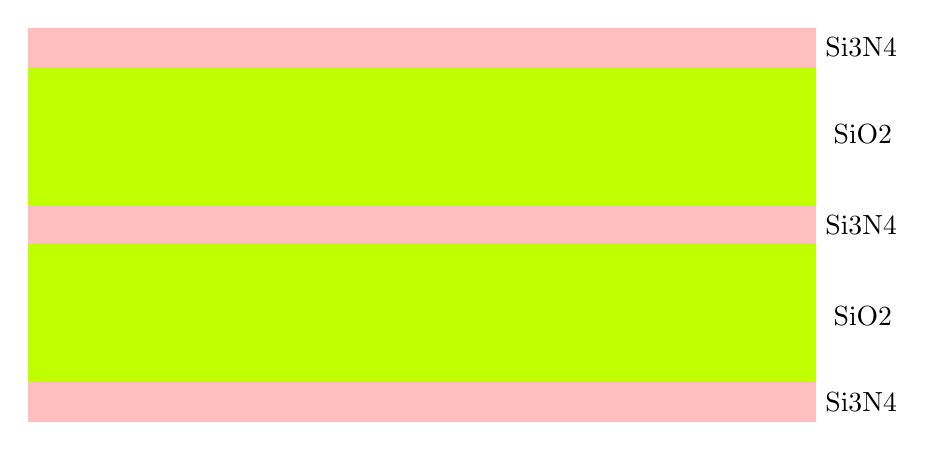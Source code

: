 ﻿\begin{tikzpicture}

\draw[color=pink, fill] (-5, 2) rectangle (5, 2.5) node [below right, color=black] {Si3N4};
\draw[color=lime, fill] (-5, .25) rectangle (5, 2);
\node at (5.6, 1.15) {SiO2};


\draw[color=pink, fill] (-5, -.25) rectangle (5, .25) node [below right, color=black] {Si3N4};
\draw[color=lime, fill] (-5, -.25) rectangle (5, -2);
\node at (5.6, -1.15) {SiO2};

\draw[color=pink, fill] (-5, -2.5) rectangle (5, -2) node [below right, color=black] {Si3N4};

\end{tikzpicture}